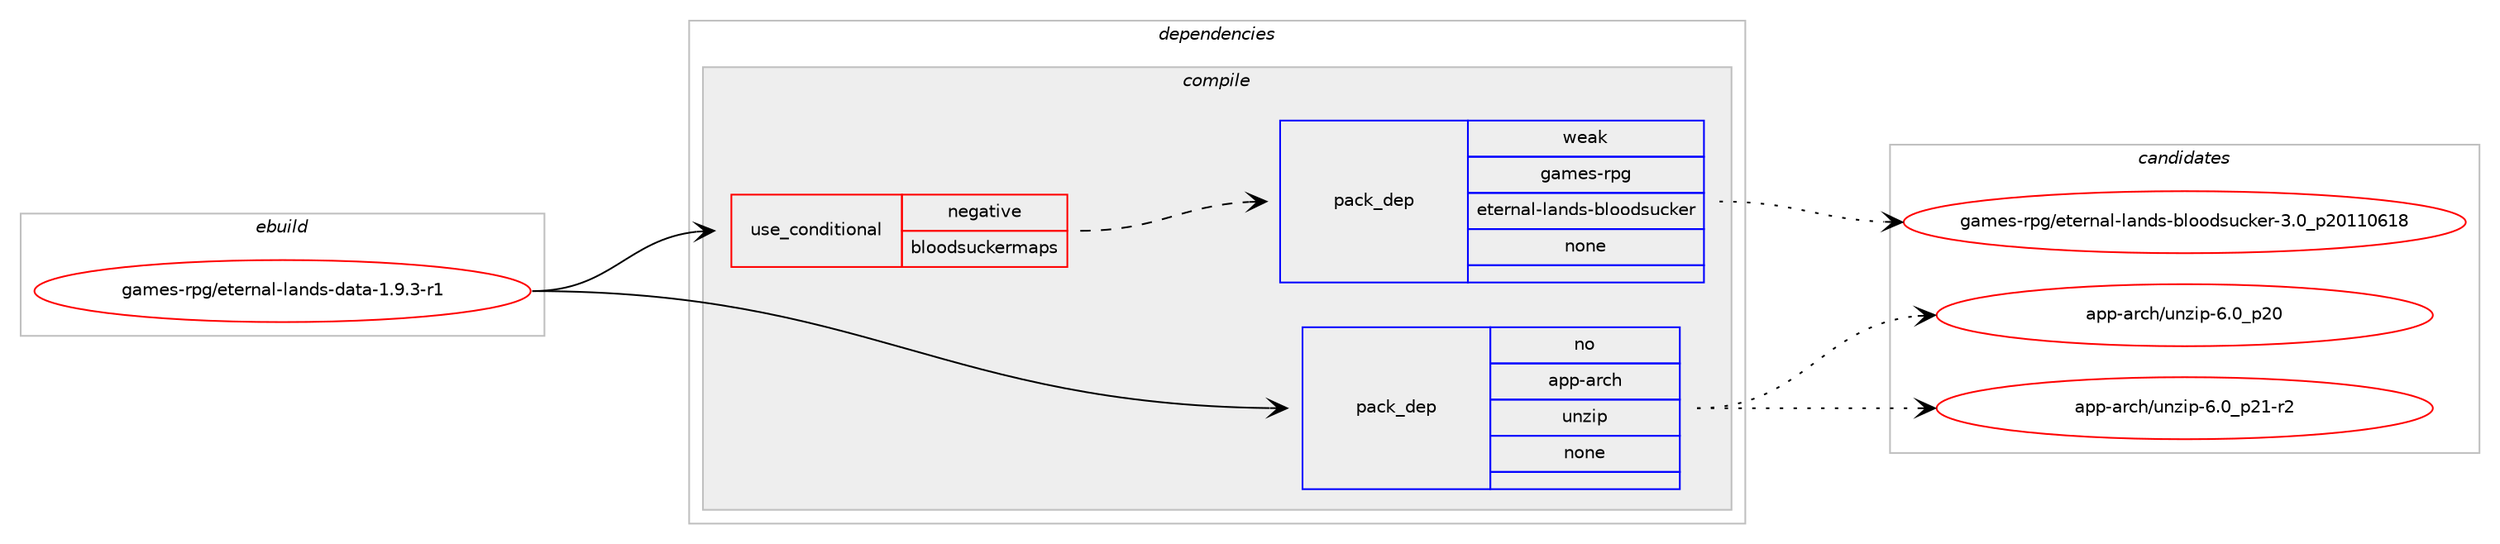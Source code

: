 digraph prolog {

# *************
# Graph options
# *************

newrank=true;
concentrate=true;
compound=true;
graph [rankdir=LR,fontname=Helvetica,fontsize=10,ranksep=1.5];#, ranksep=2.5, nodesep=0.2];
edge  [arrowhead=vee];
node  [fontname=Helvetica,fontsize=10];

# **********
# The ebuild
# **********

subgraph cluster_leftcol {
color=gray;
rank=same;
label=<<i>ebuild</i>>;
id [label="games-rpg/eternal-lands-data-1.9.3-r1", color=red, width=4, href="../games-rpg/eternal-lands-data-1.9.3-r1.svg"];
}

# ****************
# The dependencies
# ****************

subgraph cluster_midcol {
color=gray;
label=<<i>dependencies</i>>;
subgraph cluster_compile {
fillcolor="#eeeeee";
style=filled;
label=<<i>compile</i>>;
subgraph cond427008 {
dependency1560194 [label=<<TABLE BORDER="0" CELLBORDER="1" CELLSPACING="0" CELLPADDING="4"><TR><TD ROWSPAN="3" CELLPADDING="10">use_conditional</TD></TR><TR><TD>negative</TD></TR><TR><TD>bloodsuckermaps</TD></TR></TABLE>>, shape=none, color=red];
subgraph pack1109102 {
dependency1560195 [label=<<TABLE BORDER="0" CELLBORDER="1" CELLSPACING="0" CELLPADDING="4" WIDTH="220"><TR><TD ROWSPAN="6" CELLPADDING="30">pack_dep</TD></TR><TR><TD WIDTH="110">weak</TD></TR><TR><TD>games-rpg</TD></TR><TR><TD>eternal-lands-bloodsucker</TD></TR><TR><TD>none</TD></TR><TR><TD></TD></TR></TABLE>>, shape=none, color=blue];
}
dependency1560194:e -> dependency1560195:w [weight=20,style="dashed",arrowhead="vee"];
}
id:e -> dependency1560194:w [weight=20,style="solid",arrowhead="vee"];
subgraph pack1109103 {
dependency1560196 [label=<<TABLE BORDER="0" CELLBORDER="1" CELLSPACING="0" CELLPADDING="4" WIDTH="220"><TR><TD ROWSPAN="6" CELLPADDING="30">pack_dep</TD></TR><TR><TD WIDTH="110">no</TD></TR><TR><TD>app-arch</TD></TR><TR><TD>unzip</TD></TR><TR><TD>none</TD></TR><TR><TD></TD></TR></TABLE>>, shape=none, color=blue];
}
id:e -> dependency1560196:w [weight=20,style="solid",arrowhead="vee"];
}
subgraph cluster_compileandrun {
fillcolor="#eeeeee";
style=filled;
label=<<i>compile and run</i>>;
}
subgraph cluster_run {
fillcolor="#eeeeee";
style=filled;
label=<<i>run</i>>;
}
}

# **************
# The candidates
# **************

subgraph cluster_choices {
rank=same;
color=gray;
label=<<i>candidates</i>>;

subgraph choice1109102 {
color=black;
nodesep=1;
choice10397109101115451141121034710111610111411097108451089711010011545981081111111001151179910710111445514648951125048494948544956 [label="games-rpg/eternal-lands-bloodsucker-3.0_p20110618", color=red, width=4,href="../games-rpg/eternal-lands-bloodsucker-3.0_p20110618.svg"];
dependency1560195:e -> choice10397109101115451141121034710111610111411097108451089711010011545981081111111001151179910710111445514648951125048494948544956:w [style=dotted,weight="100"];
}
subgraph choice1109103 {
color=black;
nodesep=1;
choice971121124597114991044711711012210511245544648951125048 [label="app-arch/unzip-6.0_p20", color=red, width=4,href="../app-arch/unzip-6.0_p20.svg"];
choice9711211245971149910447117110122105112455446489511250494511450 [label="app-arch/unzip-6.0_p21-r2", color=red, width=4,href="../app-arch/unzip-6.0_p21-r2.svg"];
dependency1560196:e -> choice971121124597114991044711711012210511245544648951125048:w [style=dotted,weight="100"];
dependency1560196:e -> choice9711211245971149910447117110122105112455446489511250494511450:w [style=dotted,weight="100"];
}
}

}

